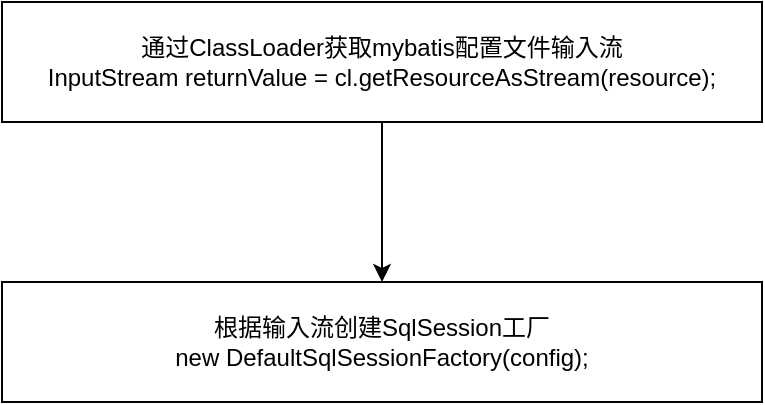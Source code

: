 <mxfile version="12.1.7" type="device" pages="1"><diagram id="azvgocjzCA0LfumYvbcp" name="Page-1"><mxGraphModel dx="1072" dy="792" grid="1" gridSize="10" guides="1" tooltips="1" connect="1" arrows="1" fold="1" page="1" pageScale="1" pageWidth="827" pageHeight="1169" math="0" shadow="0"><root><mxCell id="0"/><mxCell id="1" parent="0"/><mxCell id="oIcOcXMn7IT8OBN1cYtW-3" value="" style="edgeStyle=orthogonalEdgeStyle;rounded=0;orthogonalLoop=1;jettySize=auto;html=1;" edge="1" parent="1" source="oIcOcXMn7IT8OBN1cYtW-1" target="oIcOcXMn7IT8OBN1cYtW-2"><mxGeometry relative="1" as="geometry"/></mxCell><mxCell id="oIcOcXMn7IT8OBN1cYtW-1" value="通过ClassLoader获取mybatis配置文件输入流&lt;br&gt;InputStream returnValue = cl.getResourceAsStream(resource);" style="rounded=0;whiteSpace=wrap;html=1;" vertex="1" parent="1"><mxGeometry x="180" y="70" width="380" height="60" as="geometry"/></mxCell><mxCell id="oIcOcXMn7IT8OBN1cYtW-2" value="根据输入流创建SqlSession工厂&lt;br&gt;new DefaultSqlSessionFactory(config);" style="rounded=0;whiteSpace=wrap;html=1;" vertex="1" parent="1"><mxGeometry x="180" y="210" width="380" height="60" as="geometry"/></mxCell></root></mxGraphModel></diagram></mxfile>